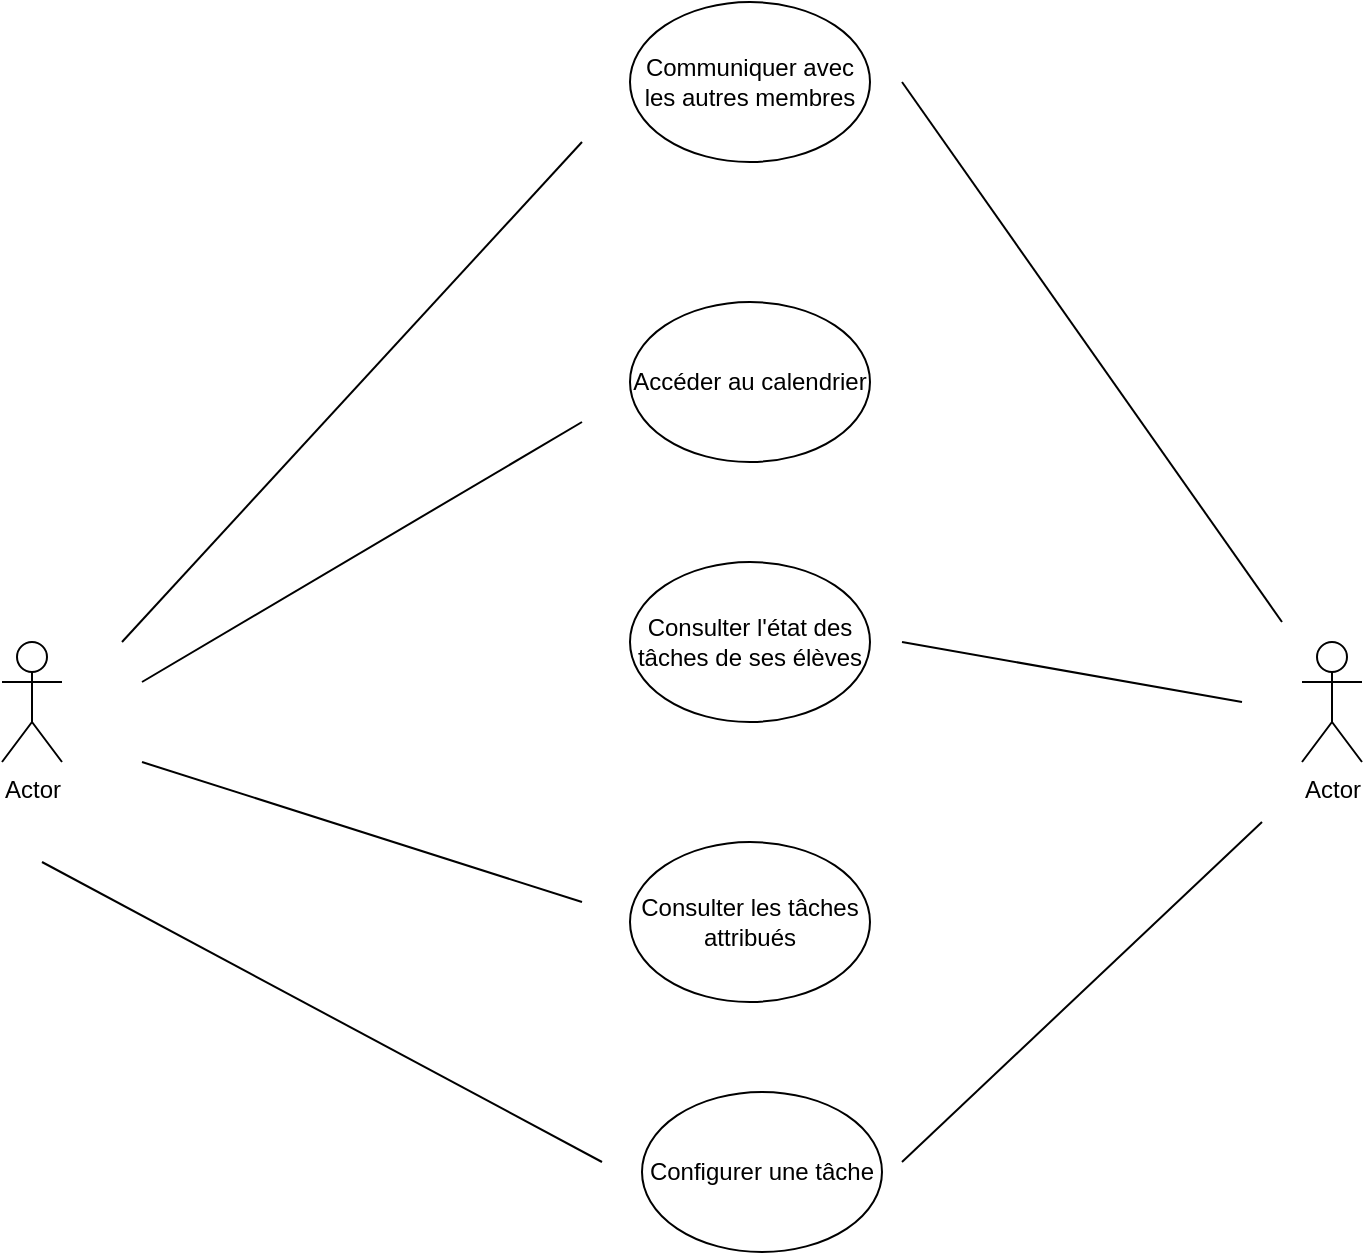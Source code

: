 <mxfile version="16.6.6" type="github">
  <diagram id="mIrYiXD2yhWdSV0pWGIl" name="Page-1">
    <mxGraphModel dx="1422" dy="762" grid="1" gridSize="10" guides="1" tooltips="1" connect="1" arrows="1" fold="1" page="1" pageScale="1" pageWidth="827" pageHeight="1169" math="0" shadow="0">
      <root>
        <mxCell id="0" />
        <mxCell id="1" parent="0" />
        <mxCell id="Xn0hfhzmvpkieO9TT6ff-2" value="Actor" style="shape=umlActor;verticalLabelPosition=bottom;verticalAlign=top;html=1;outlineConnect=0;" vertex="1" parent="1">
          <mxGeometry x="40" y="360" width="30" height="60" as="geometry" />
        </mxCell>
        <mxCell id="Xn0hfhzmvpkieO9TT6ff-4" value="Communiquer avec les autres membres" style="ellipse;whiteSpace=wrap;html=1;" vertex="1" parent="1">
          <mxGeometry x="354" y="40" width="120" height="80" as="geometry" />
        </mxCell>
        <mxCell id="Xn0hfhzmvpkieO9TT6ff-5" value="Accéder au calendrier" style="ellipse;whiteSpace=wrap;html=1;" vertex="1" parent="1">
          <mxGeometry x="354" y="190" width="120" height="80" as="geometry" />
        </mxCell>
        <mxCell id="Xn0hfhzmvpkieO9TT6ff-6" value="Consulter l&#39;état des tâches de ses élèves" style="ellipse;whiteSpace=wrap;html=1;" vertex="1" parent="1">
          <mxGeometry x="354" y="320" width="120" height="80" as="geometry" />
        </mxCell>
        <mxCell id="Xn0hfhzmvpkieO9TT6ff-7" value="Consulter les tâches attribués" style="ellipse;whiteSpace=wrap;html=1;" vertex="1" parent="1">
          <mxGeometry x="354" y="460" width="120" height="80" as="geometry" />
        </mxCell>
        <mxCell id="Xn0hfhzmvpkieO9TT6ff-8" value="Configurer une tâche" style="ellipse;whiteSpace=wrap;html=1;" vertex="1" parent="1">
          <mxGeometry x="360" y="585" width="120" height="80" as="geometry" />
        </mxCell>
        <mxCell id="Xn0hfhzmvpkieO9TT6ff-10" value="Actor" style="shape=umlActor;verticalLabelPosition=bottom;verticalAlign=top;html=1;outlineConnect=0;" vertex="1" parent="1">
          <mxGeometry x="690" y="360" width="30" height="60" as="geometry" />
        </mxCell>
        <mxCell id="Xn0hfhzmvpkieO9TT6ff-11" value="" style="endArrow=none;html=1;rounded=0;" edge="1" parent="1">
          <mxGeometry width="50" height="50" relative="1" as="geometry">
            <mxPoint x="100" y="360" as="sourcePoint" />
            <mxPoint x="330" y="110" as="targetPoint" />
          </mxGeometry>
        </mxCell>
        <mxCell id="Xn0hfhzmvpkieO9TT6ff-12" value="" style="endArrow=none;html=1;rounded=0;" edge="1" parent="1">
          <mxGeometry width="50" height="50" relative="1" as="geometry">
            <mxPoint x="110" y="380" as="sourcePoint" />
            <mxPoint x="330" y="250" as="targetPoint" />
          </mxGeometry>
        </mxCell>
        <mxCell id="Xn0hfhzmvpkieO9TT6ff-14" value="" style="endArrow=none;html=1;rounded=0;" edge="1" parent="1">
          <mxGeometry width="50" height="50" relative="1" as="geometry">
            <mxPoint x="110" y="420" as="sourcePoint" />
            <mxPoint x="330" y="490" as="targetPoint" />
          </mxGeometry>
        </mxCell>
        <mxCell id="Xn0hfhzmvpkieO9TT6ff-15" value="" style="endArrow=none;html=1;rounded=0;" edge="1" parent="1">
          <mxGeometry width="50" height="50" relative="1" as="geometry">
            <mxPoint x="60" y="470" as="sourcePoint" />
            <mxPoint x="340" y="620" as="targetPoint" />
          </mxGeometry>
        </mxCell>
        <mxCell id="Xn0hfhzmvpkieO9TT6ff-16" value="" style="endArrow=none;html=1;rounded=0;" edge="1" parent="1">
          <mxGeometry width="50" height="50" relative="1" as="geometry">
            <mxPoint x="680" y="350" as="sourcePoint" />
            <mxPoint x="490" y="80" as="targetPoint" />
          </mxGeometry>
        </mxCell>
        <mxCell id="Xn0hfhzmvpkieO9TT6ff-18" value="" style="endArrow=none;html=1;rounded=0;" edge="1" parent="1">
          <mxGeometry width="50" height="50" relative="1" as="geometry">
            <mxPoint x="490" y="360" as="sourcePoint" />
            <mxPoint x="660" y="390" as="targetPoint" />
          </mxGeometry>
        </mxCell>
        <mxCell id="Xn0hfhzmvpkieO9TT6ff-19" value="" style="endArrow=none;html=1;rounded=0;" edge="1" parent="1">
          <mxGeometry width="50" height="50" relative="1" as="geometry">
            <mxPoint x="490" y="620" as="sourcePoint" />
            <mxPoint x="670" y="450" as="targetPoint" />
          </mxGeometry>
        </mxCell>
      </root>
    </mxGraphModel>
  </diagram>
</mxfile>
